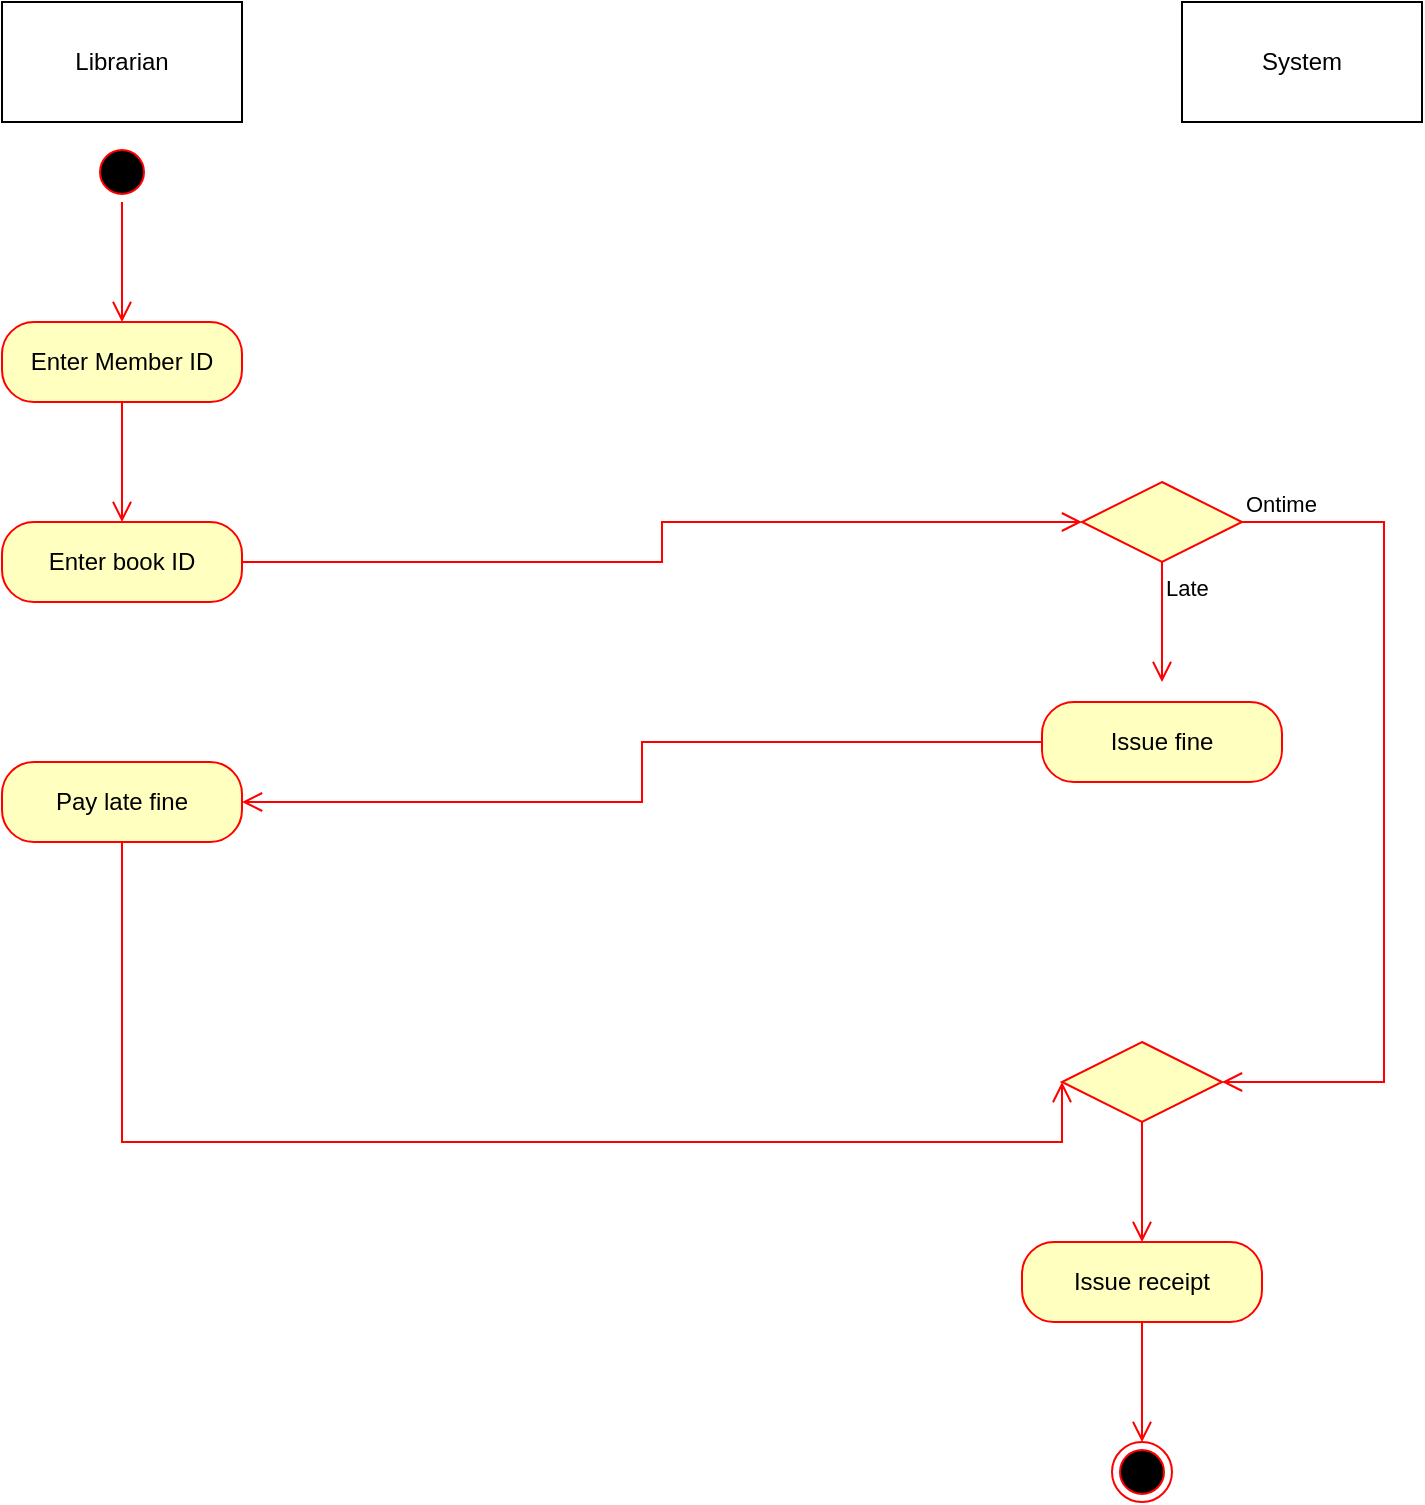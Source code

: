 <mxfile version="22.1.16" type="device">
  <diagram name="Page-1" id="owC9ziic9uT7t2nFlVGY">
    <mxGraphModel dx="869" dy="510" grid="1" gridSize="10" guides="1" tooltips="1" connect="1" arrows="1" fold="1" page="1" pageScale="1" pageWidth="827" pageHeight="1169" math="0" shadow="0">
      <root>
        <mxCell id="0" />
        <mxCell id="1" parent="0" />
        <mxCell id="wbrzSeexnMMqcZSpxwUO-1" value="Librarian" style="rounded=0;whiteSpace=wrap;html=1;" vertex="1" parent="1">
          <mxGeometry x="70" y="30" width="120" height="60" as="geometry" />
        </mxCell>
        <mxCell id="wbrzSeexnMMqcZSpxwUO-2" value="System" style="rounded=0;whiteSpace=wrap;html=1;" vertex="1" parent="1">
          <mxGeometry x="660" y="30" width="120" height="60" as="geometry" />
        </mxCell>
        <mxCell id="wbrzSeexnMMqcZSpxwUO-3" value="" style="ellipse;html=1;shape=startState;fillColor=#000000;strokeColor=#ff0000;" vertex="1" parent="1">
          <mxGeometry x="115" y="100" width="30" height="30" as="geometry" />
        </mxCell>
        <mxCell id="wbrzSeexnMMqcZSpxwUO-4" value="" style="edgeStyle=orthogonalEdgeStyle;html=1;verticalAlign=bottom;endArrow=open;endSize=8;strokeColor=#ff0000;rounded=0;" edge="1" source="wbrzSeexnMMqcZSpxwUO-3" parent="1">
          <mxGeometry relative="1" as="geometry">
            <mxPoint x="130" y="190" as="targetPoint" />
          </mxGeometry>
        </mxCell>
        <mxCell id="wbrzSeexnMMqcZSpxwUO-5" value="Enter Member ID" style="rounded=1;whiteSpace=wrap;html=1;arcSize=40;fontColor=#000000;fillColor=#ffffc0;strokeColor=#ff0000;" vertex="1" parent="1">
          <mxGeometry x="70" y="190" width="120" height="40" as="geometry" />
        </mxCell>
        <mxCell id="wbrzSeexnMMqcZSpxwUO-6" value="" style="edgeStyle=orthogonalEdgeStyle;html=1;verticalAlign=bottom;endArrow=open;endSize=8;strokeColor=#ff0000;rounded=0;" edge="1" source="wbrzSeexnMMqcZSpxwUO-5" parent="1">
          <mxGeometry relative="1" as="geometry">
            <mxPoint x="130" y="290" as="targetPoint" />
          </mxGeometry>
        </mxCell>
        <mxCell id="wbrzSeexnMMqcZSpxwUO-7" value="Enter book ID" style="rounded=1;whiteSpace=wrap;html=1;arcSize=40;fontColor=#000000;fillColor=#ffffc0;strokeColor=#ff0000;" vertex="1" parent="1">
          <mxGeometry x="70" y="290" width="120" height="40" as="geometry" />
        </mxCell>
        <mxCell id="wbrzSeexnMMqcZSpxwUO-8" value="" style="edgeStyle=orthogonalEdgeStyle;html=1;verticalAlign=bottom;endArrow=open;endSize=8;strokeColor=#ff0000;rounded=0;entryX=0;entryY=0.5;entryDx=0;entryDy=0;" edge="1" source="wbrzSeexnMMqcZSpxwUO-7" parent="1" target="wbrzSeexnMMqcZSpxwUO-9">
          <mxGeometry relative="1" as="geometry">
            <mxPoint x="130" y="390" as="targetPoint" />
          </mxGeometry>
        </mxCell>
        <mxCell id="wbrzSeexnMMqcZSpxwUO-9" value="" style="rhombus;whiteSpace=wrap;html=1;fontColor=#000000;fillColor=#ffffc0;strokeColor=#ff0000;" vertex="1" parent="1">
          <mxGeometry x="610" y="270" width="80" height="40" as="geometry" />
        </mxCell>
        <mxCell id="wbrzSeexnMMqcZSpxwUO-10" value="Ontime" style="edgeStyle=orthogonalEdgeStyle;html=1;align=left;verticalAlign=bottom;endArrow=open;endSize=8;strokeColor=#ff0000;rounded=0;entryX=1;entryY=0.5;entryDx=0;entryDy=0;" edge="1" source="wbrzSeexnMMqcZSpxwUO-9" parent="1" target="wbrzSeexnMMqcZSpxwUO-17">
          <mxGeometry x="-1" relative="1" as="geometry">
            <mxPoint x="760" y="580" as="targetPoint" />
            <Array as="points">
              <mxPoint x="761" y="290" />
              <mxPoint x="761" y="570" />
            </Array>
          </mxGeometry>
        </mxCell>
        <mxCell id="wbrzSeexnMMqcZSpxwUO-11" value="Late" style="edgeStyle=orthogonalEdgeStyle;html=1;align=left;verticalAlign=top;endArrow=open;endSize=8;strokeColor=#ff0000;rounded=0;" edge="1" source="wbrzSeexnMMqcZSpxwUO-9" parent="1">
          <mxGeometry x="-1" relative="1" as="geometry">
            <mxPoint x="650" y="370" as="targetPoint" />
          </mxGeometry>
        </mxCell>
        <mxCell id="wbrzSeexnMMqcZSpxwUO-13" value="Issue fine" style="rounded=1;whiteSpace=wrap;html=1;arcSize=40;fontColor=#000000;fillColor=#ffffc0;strokeColor=#ff0000;" vertex="1" parent="1">
          <mxGeometry x="590" y="380" width="120" height="40" as="geometry" />
        </mxCell>
        <mxCell id="wbrzSeexnMMqcZSpxwUO-14" value="" style="edgeStyle=orthogonalEdgeStyle;html=1;verticalAlign=bottom;endArrow=open;endSize=8;strokeColor=#ff0000;rounded=0;entryX=1;entryY=0.5;entryDx=0;entryDy=0;" edge="1" source="wbrzSeexnMMqcZSpxwUO-13" parent="1" target="wbrzSeexnMMqcZSpxwUO-15">
          <mxGeometry relative="1" as="geometry">
            <mxPoint x="650" y="480" as="targetPoint" />
          </mxGeometry>
        </mxCell>
        <mxCell id="wbrzSeexnMMqcZSpxwUO-15" value="Pay late fine" style="rounded=1;whiteSpace=wrap;html=1;arcSize=40;fontColor=#000000;fillColor=#ffffc0;strokeColor=#ff0000;" vertex="1" parent="1">
          <mxGeometry x="70" y="410" width="120" height="40" as="geometry" />
        </mxCell>
        <mxCell id="wbrzSeexnMMqcZSpxwUO-16" value="" style="edgeStyle=orthogonalEdgeStyle;html=1;verticalAlign=bottom;endArrow=open;endSize=8;strokeColor=#ff0000;rounded=0;entryX=0;entryY=0.5;entryDx=0;entryDy=0;" edge="1" source="wbrzSeexnMMqcZSpxwUO-15" parent="1" target="wbrzSeexnMMqcZSpxwUO-17">
          <mxGeometry relative="1" as="geometry">
            <mxPoint x="530" y="570" as="targetPoint" />
            <Array as="points">
              <mxPoint x="130" y="600" />
              <mxPoint x="600" y="600" />
            </Array>
          </mxGeometry>
        </mxCell>
        <mxCell id="wbrzSeexnMMqcZSpxwUO-17" value="" style="rhombus;whiteSpace=wrap;html=1;fontColor=#000000;fillColor=#ffffc0;strokeColor=#ff0000;" vertex="1" parent="1">
          <mxGeometry x="600" y="550" width="80" height="40" as="geometry" />
        </mxCell>
        <mxCell id="wbrzSeexnMMqcZSpxwUO-19" value="" style="edgeStyle=orthogonalEdgeStyle;html=1;align=left;verticalAlign=top;endArrow=open;endSize=8;strokeColor=#ff0000;rounded=0;" edge="1" source="wbrzSeexnMMqcZSpxwUO-17" parent="1">
          <mxGeometry x="-1" relative="1" as="geometry">
            <mxPoint x="640" y="650" as="targetPoint" />
          </mxGeometry>
        </mxCell>
        <mxCell id="wbrzSeexnMMqcZSpxwUO-22" value="Issue receipt" style="rounded=1;whiteSpace=wrap;html=1;arcSize=40;fontColor=#000000;fillColor=#ffffc0;strokeColor=#ff0000;" vertex="1" parent="1">
          <mxGeometry x="580" y="650" width="120" height="40" as="geometry" />
        </mxCell>
        <mxCell id="wbrzSeexnMMqcZSpxwUO-23" value="" style="edgeStyle=orthogonalEdgeStyle;html=1;verticalAlign=bottom;endArrow=open;endSize=8;strokeColor=#ff0000;rounded=0;" edge="1" source="wbrzSeexnMMqcZSpxwUO-22" parent="1">
          <mxGeometry relative="1" as="geometry">
            <mxPoint x="640" y="750" as="targetPoint" />
          </mxGeometry>
        </mxCell>
        <mxCell id="wbrzSeexnMMqcZSpxwUO-24" value="" style="ellipse;html=1;shape=endState;fillColor=#000000;strokeColor=#ff0000;" vertex="1" parent="1">
          <mxGeometry x="625" y="750" width="30" height="30" as="geometry" />
        </mxCell>
      </root>
    </mxGraphModel>
  </diagram>
</mxfile>
